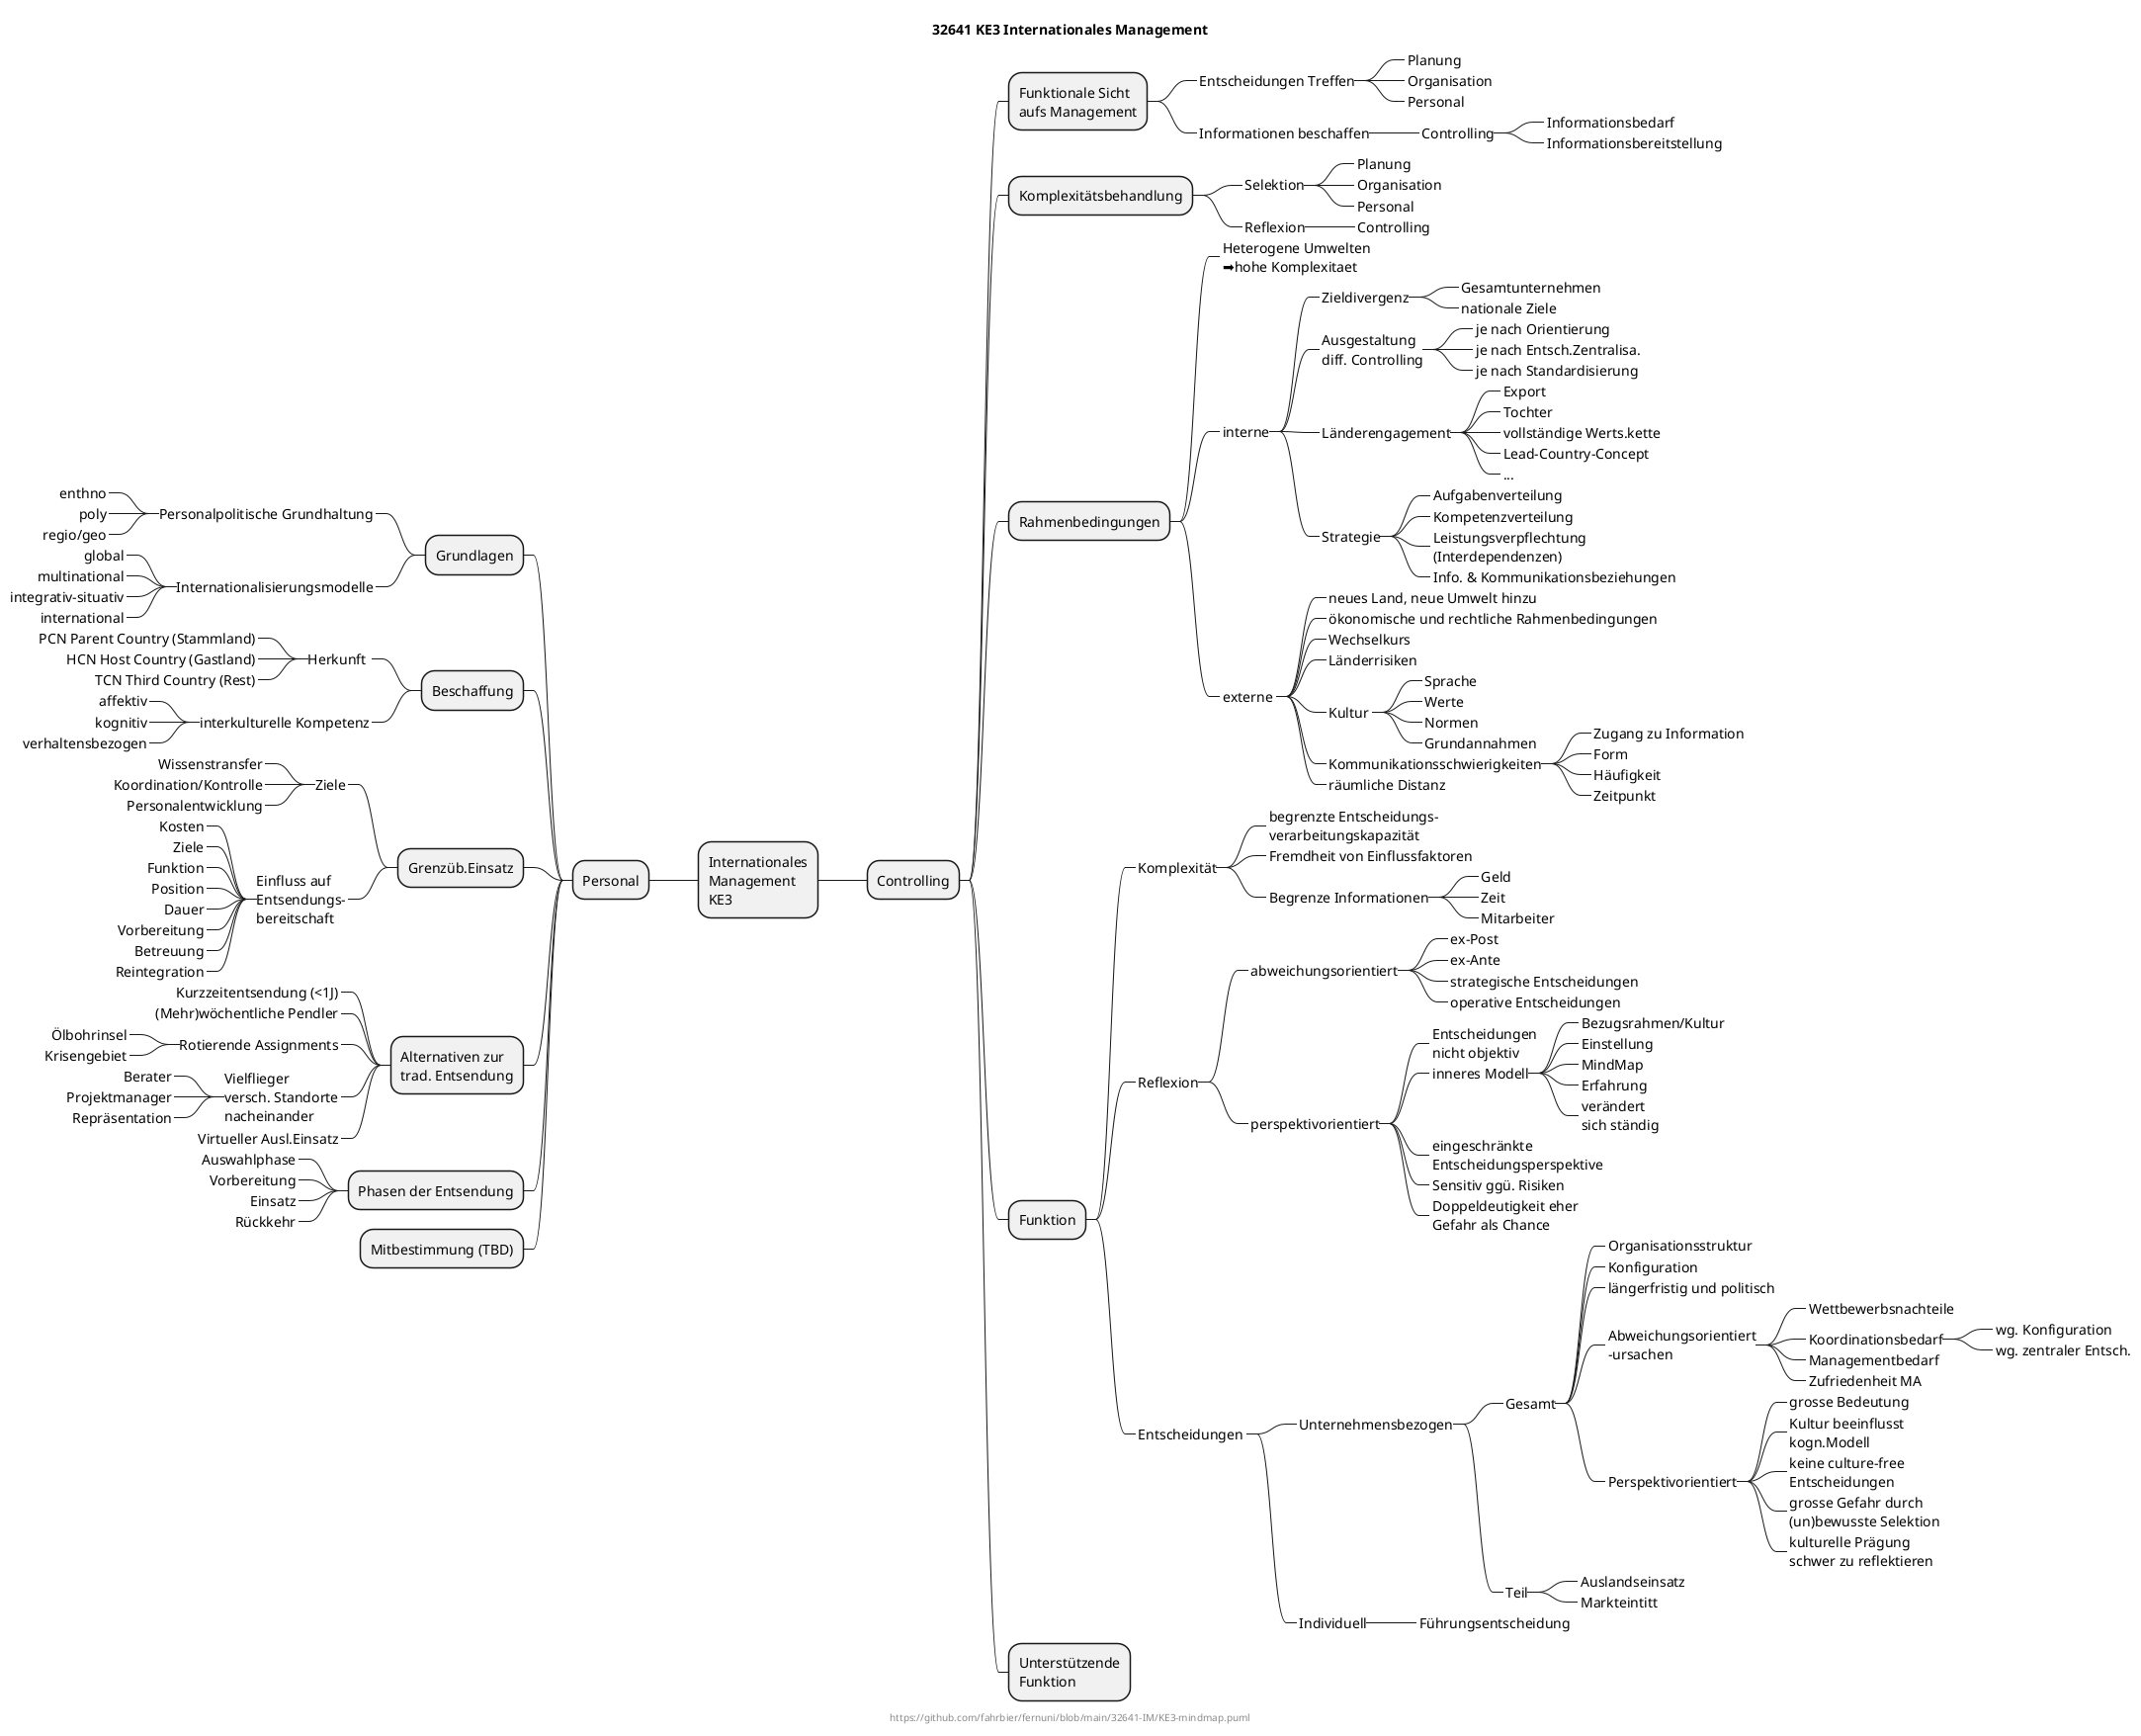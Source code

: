 @startmindmap
title 32641 KE3 Internationales Management
center footer https://github.com/fahrbier/fernuni/blob/main/32641-IM/KE3-mindmap.puml

+ Internationales\nManagement\nKE3
-- Personal
--- Grundlagen
----_ Personalpolitische Grundhaltung
-----_ enthno
-----_ poly
-----_ regio/geo
----_ Internationalisierungsmodelle
-----_ global
-----_ multinational
-----_ integrativ-situativ
-----_ international
--- Beschaffung
----_ Herkunft 
-----_ PCN Parent Country (Stammland)
-----_ HCN Host Country (Gastland)
-----_ TCN Third Country (Rest)
----_ interkulturelle Kompetenz
-----_ affektiv
-----_ kognitiv
-----_ verhaltensbezogen
--- Grenzüb.Einsatz
----_ Ziele
-----_ Wissenstransfer
-----_ Koordination/Kontrolle
-----_ Personalentwicklung
----_ Einfluss auf\nEntsendungs-\nbereitschaft
-----_ Kosten
-----_ Ziele
-----_ Funktion
-----_ Position
-----_ Dauer
-----_ Vorbereitung
-----_ Betreuung
-----_ Reintegration
--- Alternativen zur\ntrad. Entsendung
----_ Kurzzeitentsendung (<1J)
----_ (Mehr)wöchentliche Pendler
----_ Rotierende Assignments
-----_ Ölbohrinsel
-----_ Krisengebiet
----_ Vielflieger\nversch. Standorte\nnacheinander
-----_  Berater
-----_  Projektmanager
-----_  Repräsentation
----_ Virtueller Ausl.Einsatz
--- Phasen der Entsendung
----_ Auswahlphase
----_ Vorbereitung
----_ Einsatz
----_ Rückkehr
--- Mitbestimmung (TBD)
++ Controlling
+++ Funktionale Sicht\naufs Management
++++_ Entscheidungen Treffen
+++++_ Planung
+++++_ Organisation
+++++_ Personal
++++_ Informationen beschaffen
+++++_ Controlling
++++++_ Informationsbedarf
++++++_ Informationsbereitstellung
+++ Komplexitätsbehandlung
++++_ Selektion
+++++_ Planung
+++++_ Organisation
+++++_ Personal
++++_ Reflexion
+++++_ Controlling
+++ Rahmenbedingungen
++++_ Heterogene Umwelten\n➡hohe Komplexitaet
++++_ interne
+++++_ Zieldivergenz
++++++_ Gesamtunternehmen
++++++_ nationale Ziele
+++++_ Ausgestaltung\ndiff. Controlling
++++++_ je nach Orientierung
++++++_ je nach Entsch.Zentralisa.
++++++_ je nach Standardisierung
+++++_ Länderengagement
++++++_ Export
++++++_ Tochter
++++++_ vollständige Werts.kette
++++++_ Lead-Country-Concept 
++++++_ ...
+++++_ Strategie
++++++_ Aufgabenverteilung
++++++_ Kompetenzverteilung
++++++_ Leistungsverpflechtung\n(Interdependenzen) 
++++++_ Info. & Kommunikationsbeziehungen
++++_ externe 
+++++_ neues Land, neue Umwelt hinzu
+++++_ ökonomische und rechtliche Rahmenbedingungen
+++++_ Wechselkurs
+++++_ Länderrisiken
+++++_ Kultur 
++++++_ Sprache
++++++_ Werte
++++++_ Normen
++++++_ Grundannahmen
+++++_ Kommunikationsschwierigkeiten
++++++_ Zugang zu Information
++++++_ Form 
++++++_ Häufigkeit
++++++_ Zeitpunkt
+++++_ räumliche Distanz
+++ Funktion
++++_ Komplexität
+++++_ begrenzte Entscheidungs-\nverarbeitungskapazität
+++++_ Fremdheit von Einflussfaktoren
+++++_ Begrenze Informationen
++++++_ Geld
++++++_ Zeit
++++++_ Mitarbeiter
++++_ Reflexion
+++++_ abweichungsorientiert
++++++_ ex-Post 
++++++_ ex-Ante 

++++++_ strategische Entscheidungen
++++++_ operative Entscheidungen
+++++_ perspektivorientiert
++++++_ Entscheidungen\nnicht objektiv
++++++_ inneres Modell
+++++++_ Bezugsrahmen/Kultur        
+++++++_ Einstellung
+++++++_ MindMap
+++++++_ Erfahrung
+++++++_ verändert\nsich ständig

++++++_ eingeschränkte\nEntscheidungsperspektive
++++++_ Sensitiv ggü. Risiken
++++++_ Doppeldeutigkeit eher\nGefahr als Chance

++++_ Entscheidungen 
+++++_ Unternehmensbezogen
++++++_ Gesamt
+++++++_ Organisationsstruktur
+++++++_ Konfiguration
+++++++_ längerfristig und politisch

+++++++_ Abweichungsorientiert\n-ursachen
++++++++_ Wettbewerbsnachteile
++++++++_ Koordinationsbedarf
+++++++++_ wg. Konfiguration
+++++++++_ wg. zentraler Entsch.
++++++++_ Managementbedarf
++++++++_ Zufriedenheit MA

+++++++_ Perspektivorientiert
++++++++_ grosse Bedeutung
++++++++_ Kultur beeinflusst\nkogn.Modell
++++++++_ keine culture-free\nEntscheidungen
++++++++_ grosse Gefahr durch\n(un)bewusste Selektion
++++++++_ kulturelle Prägung\nschwer zu reflektieren




++++++_ Teil
+++++++_ Auslandseinsatz
+++++++_ Markteintitt
+++++_ Individuell
++++++_ Führungsentscheidung




+++ Unterstützende\nFunktion


@endmindmap
